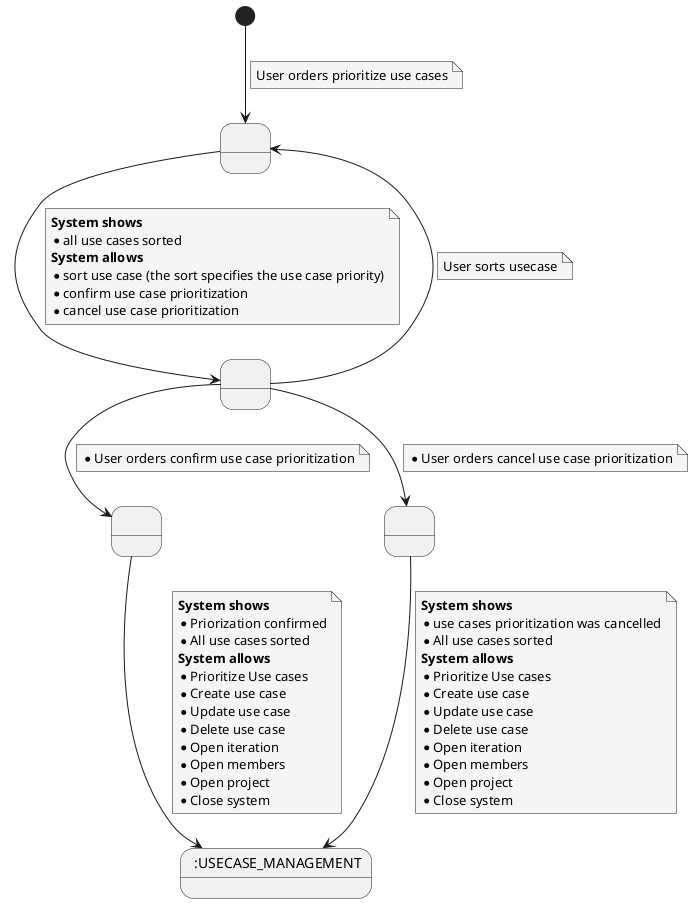 @startuml
skinparam NoteBackgroundColor #whiteSmoke

state 1 as " "
state 2 as " "
state 7 as " "
state 8 as " "
state 6 as " :USECASE_MANAGEMENT"

[*] --> 1
note on link
    User orders prioritize use cases
end note
1 --> 2
note on link
<b>System shows</b>
*all use cases sorted
<b>System allows</b>
* sort use case (the sort specifies the use case priority)
* confirm use case prioritization
* cancel use case prioritization
end note
2 --> 8
note on link
* User orders cancel use case prioritization
end note
8 --> 6
note on link
<b>System shows</b>
* use cases prioritization was cancelled
* All use cases sorted
<b>System allows</b>
* Prioritize Use cases
* Create use case
* Update use case
* Delete use case
* Open iteration
* Open members
* Open project
* Close system
end note

2 --> 1
note on link
User sorts usecase
end note
2 --> 7
note on link
* User orders confirm use case prioritization
end note
7 --> 6
note on link
<b>System shows</b>
* Priorization confirmed
* All use cases sorted
<b>System allows</b>
* Prioritize Use cases
* Create use case
* Update use case
* Delete use case
* Open iteration
* Open members
* Open project
* Close system
end note
@enduml
